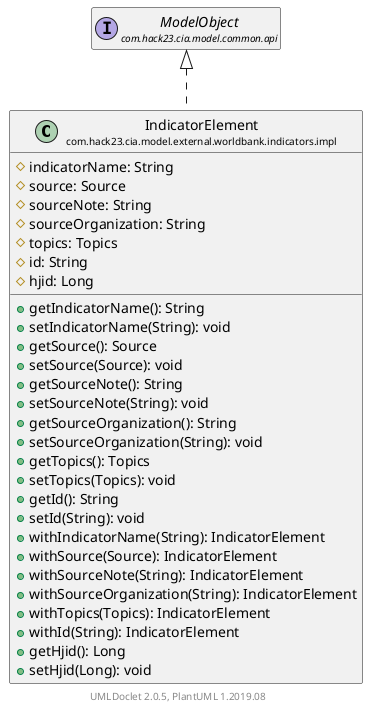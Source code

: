 @startuml
    set namespaceSeparator none
    hide empty fields
    hide empty methods

    class "<size:14>IndicatorElement\n<size:10>com.hack23.cia.model.external.worldbank.indicators.impl" as com.hack23.cia.model.external.worldbank.indicators.impl.IndicatorElement [[IndicatorElement.html]] {
        #indicatorName: String
        #source: Source
        #sourceNote: String
        #sourceOrganization: String
        #topics: Topics
        #id: String
        #hjid: Long
        +getIndicatorName(): String
        +setIndicatorName(String): void
        +getSource(): Source
        +setSource(Source): void
        +getSourceNote(): String
        +setSourceNote(String): void
        +getSourceOrganization(): String
        +setSourceOrganization(String): void
        +getTopics(): Topics
        +setTopics(Topics): void
        +getId(): String
        +setId(String): void
        +withIndicatorName(String): IndicatorElement
        +withSource(Source): IndicatorElement
        +withSourceNote(String): IndicatorElement
        +withSourceOrganization(String): IndicatorElement
        +withTopics(Topics): IndicatorElement
        +withId(String): IndicatorElement
        +getHjid(): Long
        +setHjid(Long): void
    }

    interface "<size:14>ModelObject\n<size:10>com.hack23.cia.model.common.api" as com.hack23.cia.model.common.api.ModelObject

    com.hack23.cia.model.common.api.ModelObject <|.. com.hack23.cia.model.external.worldbank.indicators.impl.IndicatorElement

    center footer UMLDoclet 2.0.5, PlantUML 1.2019.08
@enduml
